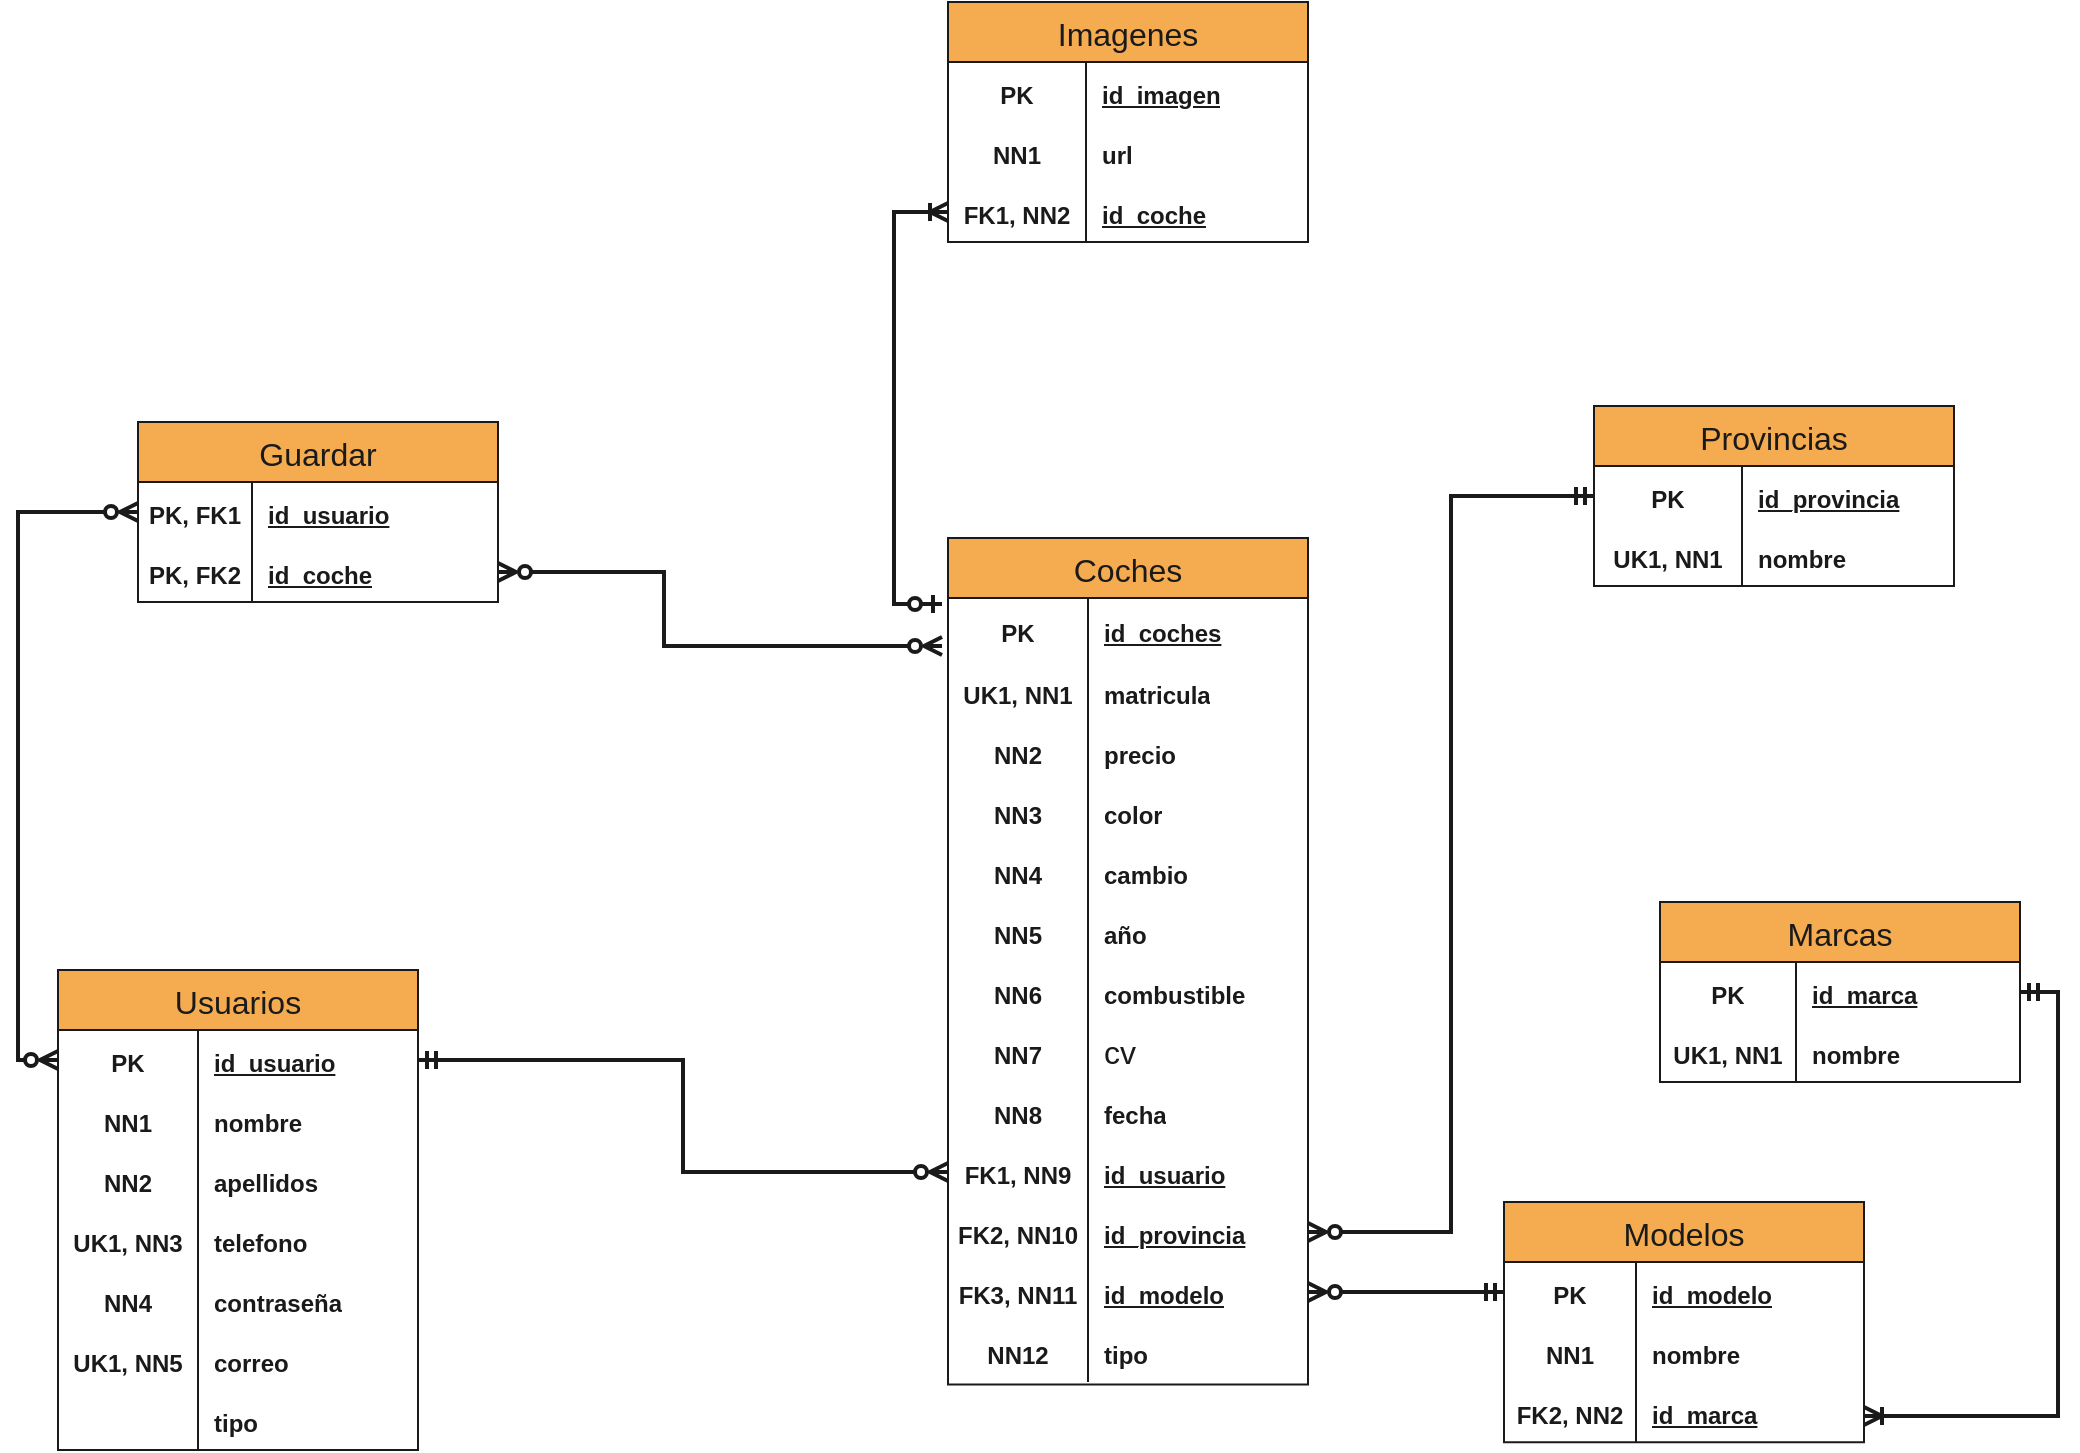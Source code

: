 <mxfile version="26.2.9">
  <diagram id="R2lEEEUBdFMjLlhIrx00" name="Page-1">
    <mxGraphModel dx="890" dy="937" grid="0" gridSize="10" guides="1" tooltips="1" connect="1" arrows="1" fold="1" page="1" pageScale="1" pageWidth="850" pageHeight="1100" background="light-dark(#FFFFFF,#FFFFFF)" math="0" shadow="0" extFonts="Permanent Marker^https://fonts.googleapis.com/css?family=Permanent+Marker">
      <root>
        <mxCell id="0" />
        <mxCell id="1" parent="0" />
        <mxCell id="L7oW-g-crtF9fXexiZpA-243" value="Usuarios" style="shape=table;startSize=30;container=1;collapsible=0;childLayout=tableLayout;fixedRows=1;rowLines=0;fontStyle=0;strokeColor=light-dark(#1A1A1A,#020202);fontSize=16;fontColor=light-dark(#1A1A1A,#020202);fillColor=light-dark(#F5AB50, #ff0000);" parent="1" vertex="1">
          <mxGeometry x="997" y="640" width="180" height="240" as="geometry" />
        </mxCell>
        <mxCell id="L7oW-g-crtF9fXexiZpA-244" value="" style="shape=tableRow;horizontal=0;startSize=0;swimlaneHead=0;swimlaneBody=0;top=0;left=0;bottom=0;right=0;collapsible=0;dropTarget=0;fillColor=none;points=[[0,0.5],[1,0.5]];portConstraint=eastwest;strokeColor=light-dark(#1A1A1A,#020202);fontSize=16;fontColor=light-dark(#1A1A1A,#020202);" parent="L7oW-g-crtF9fXexiZpA-243" vertex="1">
          <mxGeometry y="30" width="180" height="30" as="geometry" />
        </mxCell>
        <mxCell id="L7oW-g-crtF9fXexiZpA-245" value="&lt;span style=&quot;font-size: 12px; font-weight: 700; text-wrap-mode: nowrap;&quot;&gt;PK&lt;/span&gt;" style="shape=partialRectangle;html=1;whiteSpace=wrap;connectable=0;fillColor=none;top=0;left=0;bottom=0;right=0;overflow=hidden;pointerEvents=1;strokeColor=light-dark(#1A1A1A,#020202);fontSize=16;fontColor=light-dark(#1A1A1A,#020202);" parent="L7oW-g-crtF9fXexiZpA-244" vertex="1">
          <mxGeometry width="70" height="30" as="geometry">
            <mxRectangle width="70" height="30" as="alternateBounds" />
          </mxGeometry>
        </mxCell>
        <mxCell id="L7oW-g-crtF9fXexiZpA-246" value="&lt;span style=&quot;font-size: 12px; text-wrap-mode: nowrap; text-decoration-line: underline;&quot;&gt;id_usuario&lt;/span&gt;" style="shape=partialRectangle;html=1;whiteSpace=wrap;connectable=0;fillColor=none;top=0;left=0;bottom=0;right=0;align=left;spacingLeft=6;overflow=hidden;strokeColor=light-dark(#1A1A1A,#020202);fontSize=16;fontColor=light-dark(#1A1A1A,#020202);fontStyle=1" parent="L7oW-g-crtF9fXexiZpA-244" vertex="1">
          <mxGeometry x="70" width="110" height="30" as="geometry">
            <mxRectangle width="110" height="30" as="alternateBounds" />
          </mxGeometry>
        </mxCell>
        <mxCell id="L7oW-g-crtF9fXexiZpA-247" value="" style="shape=tableRow;horizontal=0;startSize=0;swimlaneHead=0;swimlaneBody=0;top=0;left=0;bottom=0;right=0;collapsible=0;dropTarget=0;fillColor=none;points=[[0,0.5],[1,0.5]];portConstraint=eastwest;strokeColor=light-dark(#1A1A1A,#020202);fontSize=16;fontColor=light-dark(#1A1A1A,#020202);" parent="L7oW-g-crtF9fXexiZpA-243" vertex="1">
          <mxGeometry y="60" width="180" height="30" as="geometry" />
        </mxCell>
        <mxCell id="L7oW-g-crtF9fXexiZpA-248" value="&lt;b&gt;&lt;font style=&quot;font-size: 12px;&quot;&gt;NN1&lt;/font&gt;&lt;/b&gt;" style="shape=partialRectangle;html=1;whiteSpace=wrap;connectable=0;fillColor=none;top=0;left=0;bottom=0;right=0;overflow=hidden;strokeColor=light-dark(#1A1A1A,#020202);fontSize=16;fontColor=light-dark(#1A1A1A,#020202);" parent="L7oW-g-crtF9fXexiZpA-247" vertex="1">
          <mxGeometry width="70" height="30" as="geometry">
            <mxRectangle width="70" height="30" as="alternateBounds" />
          </mxGeometry>
        </mxCell>
        <mxCell id="L7oW-g-crtF9fXexiZpA-249" value="&lt;span style=&quot;font-size: 12px; text-wrap-mode: nowrap;&quot;&gt;nombre&lt;/span&gt;" style="shape=partialRectangle;html=1;whiteSpace=wrap;connectable=0;fillColor=none;top=0;left=0;bottom=0;right=0;align=left;spacingLeft=6;overflow=hidden;strokeColor=light-dark(#1A1A1A,#020202);fontSize=16;fontColor=light-dark(#1A1A1A,#020202);fontStyle=1" parent="L7oW-g-crtF9fXexiZpA-247" vertex="1">
          <mxGeometry x="70" width="110" height="30" as="geometry">
            <mxRectangle width="110" height="30" as="alternateBounds" />
          </mxGeometry>
        </mxCell>
        <mxCell id="L7oW-g-crtF9fXexiZpA-250" value="" style="shape=tableRow;horizontal=0;startSize=0;swimlaneHead=0;swimlaneBody=0;top=0;left=0;bottom=0;right=0;collapsible=0;dropTarget=0;fillColor=none;points=[[0,0.5],[1,0.5]];portConstraint=eastwest;strokeColor=light-dark(#1A1A1A,#020202);fontSize=16;fontColor=light-dark(#1A1A1A,#020202);" parent="L7oW-g-crtF9fXexiZpA-243" vertex="1">
          <mxGeometry y="90" width="180" height="30" as="geometry" />
        </mxCell>
        <mxCell id="L7oW-g-crtF9fXexiZpA-251" value="&lt;b&gt;&lt;font style=&quot;font-size: 12px;&quot;&gt;NN2&lt;/font&gt;&lt;/b&gt;" style="shape=partialRectangle;html=1;whiteSpace=wrap;connectable=0;fillColor=none;top=0;left=0;bottom=0;right=0;overflow=hidden;strokeColor=light-dark(#1A1A1A,#020202);fontSize=16;fontColor=light-dark(#1A1A1A,#020202);" parent="L7oW-g-crtF9fXexiZpA-250" vertex="1">
          <mxGeometry width="70" height="30" as="geometry">
            <mxRectangle width="70" height="30" as="alternateBounds" />
          </mxGeometry>
        </mxCell>
        <mxCell id="L7oW-g-crtF9fXexiZpA-252" value="&lt;span style=&quot;font-size: 12px; text-wrap-mode: nowrap;&quot;&gt;apellidos&lt;/span&gt;" style="shape=partialRectangle;html=1;whiteSpace=wrap;connectable=0;fillColor=none;top=0;left=0;bottom=0;right=0;align=left;spacingLeft=6;overflow=hidden;strokeColor=light-dark(#1A1A1A,#020202);fontSize=16;fontColor=light-dark(#1A1A1A,#020202);fontStyle=1" parent="L7oW-g-crtF9fXexiZpA-250" vertex="1">
          <mxGeometry x="70" width="110" height="30" as="geometry">
            <mxRectangle width="110" height="30" as="alternateBounds" />
          </mxGeometry>
        </mxCell>
        <mxCell id="L7oW-g-crtF9fXexiZpA-264" style="shape=tableRow;horizontal=0;startSize=0;swimlaneHead=0;swimlaneBody=0;top=0;left=0;bottom=0;right=0;collapsible=0;dropTarget=0;fillColor=none;points=[[0,0.5],[1,0.5]];portConstraint=eastwest;strokeColor=light-dark(#1A1A1A,#020202);fontSize=16;fontColor=light-dark(#1A1A1A,#020202);" parent="L7oW-g-crtF9fXexiZpA-243" vertex="1">
          <mxGeometry y="120" width="180" height="30" as="geometry" />
        </mxCell>
        <mxCell id="L7oW-g-crtF9fXexiZpA-265" value="&lt;b&gt;&lt;font style=&quot;font-size: 12px;&quot;&gt;UK1, NN3&lt;/font&gt;&lt;/b&gt;" style="shape=partialRectangle;html=1;whiteSpace=wrap;connectable=0;fillColor=none;top=0;left=0;bottom=0;right=0;overflow=hidden;strokeColor=light-dark(#1A1A1A,#020202);fontSize=16;fontColor=light-dark(#1A1A1A,#020202);" parent="L7oW-g-crtF9fXexiZpA-264" vertex="1">
          <mxGeometry width="70" height="30" as="geometry">
            <mxRectangle width="70" height="30" as="alternateBounds" />
          </mxGeometry>
        </mxCell>
        <mxCell id="L7oW-g-crtF9fXexiZpA-266" value="&lt;span style=&quot;font-size: 12px; text-wrap-mode: nowrap;&quot;&gt;telefono&lt;/span&gt;" style="shape=partialRectangle;html=1;whiteSpace=wrap;connectable=0;fillColor=none;top=0;left=0;bottom=0;right=0;align=left;spacingLeft=6;overflow=hidden;strokeColor=light-dark(#1A1A1A,#020202);fontSize=16;fontColor=light-dark(#1A1A1A,#020202);fontStyle=1" parent="L7oW-g-crtF9fXexiZpA-264" vertex="1">
          <mxGeometry x="70" width="110" height="30" as="geometry">
            <mxRectangle width="110" height="30" as="alternateBounds" />
          </mxGeometry>
        </mxCell>
        <mxCell id="L7oW-g-crtF9fXexiZpA-267" style="shape=tableRow;horizontal=0;startSize=0;swimlaneHead=0;swimlaneBody=0;top=0;left=0;bottom=0;right=0;collapsible=0;dropTarget=0;fillColor=none;points=[[0,0.5],[1,0.5]];portConstraint=eastwest;strokeColor=light-dark(#1A1A1A,#020202);fontSize=16;fontColor=light-dark(#1A1A1A,#020202);" parent="L7oW-g-crtF9fXexiZpA-243" vertex="1">
          <mxGeometry y="150" width="180" height="30" as="geometry" />
        </mxCell>
        <mxCell id="L7oW-g-crtF9fXexiZpA-268" value="&lt;b&gt;&lt;font style=&quot;font-size: 12px;&quot;&gt;NN4&lt;/font&gt;&lt;/b&gt;" style="shape=partialRectangle;html=1;whiteSpace=wrap;connectable=0;fillColor=none;top=0;left=0;bottom=0;right=0;overflow=hidden;strokeColor=light-dark(#1A1A1A,#020202);fontSize=16;fontColor=light-dark(#1A1A1A,#020202);" parent="L7oW-g-crtF9fXexiZpA-267" vertex="1">
          <mxGeometry width="70" height="30" as="geometry">
            <mxRectangle width="70" height="30" as="alternateBounds" />
          </mxGeometry>
        </mxCell>
        <mxCell id="L7oW-g-crtF9fXexiZpA-269" value="&lt;span style=&quot;font-size: 12px; text-wrap-mode: nowrap;&quot;&gt;contraseña&lt;/span&gt;" style="shape=partialRectangle;html=1;whiteSpace=wrap;connectable=0;fillColor=none;top=0;left=0;bottom=0;right=0;align=left;spacingLeft=6;overflow=hidden;strokeColor=light-dark(#1A1A1A,#020202);fontSize=16;fontColor=light-dark(#1A1A1A,#020202);fontStyle=1" parent="L7oW-g-crtF9fXexiZpA-267" vertex="1">
          <mxGeometry x="70" width="110" height="30" as="geometry">
            <mxRectangle width="110" height="30" as="alternateBounds" />
          </mxGeometry>
        </mxCell>
        <mxCell id="L7oW-g-crtF9fXexiZpA-270" style="shape=tableRow;horizontal=0;startSize=0;swimlaneHead=0;swimlaneBody=0;top=0;left=0;bottom=0;right=0;collapsible=0;dropTarget=0;fillColor=none;points=[[0,0.5],[1,0.5]];portConstraint=eastwest;strokeColor=light-dark(#1A1A1A,#020202);fontSize=16;fontColor=light-dark(#1A1A1A,#020202);" parent="L7oW-g-crtF9fXexiZpA-243" vertex="1">
          <mxGeometry y="180" width="180" height="30" as="geometry" />
        </mxCell>
        <mxCell id="L7oW-g-crtF9fXexiZpA-271" value="&lt;b&gt;&lt;font style=&quot;font-size: 12px;&quot;&gt;UK1, NN5&lt;/font&gt;&lt;/b&gt;" style="shape=partialRectangle;html=1;whiteSpace=wrap;connectable=0;fillColor=none;top=0;left=0;bottom=0;right=0;overflow=hidden;strokeColor=light-dark(#1A1A1A,#020202);fontSize=16;fontColor=light-dark(#1A1A1A,#020202);" parent="L7oW-g-crtF9fXexiZpA-270" vertex="1">
          <mxGeometry width="70" height="30" as="geometry">
            <mxRectangle width="70" height="30" as="alternateBounds" />
          </mxGeometry>
        </mxCell>
        <mxCell id="L7oW-g-crtF9fXexiZpA-272" value="&lt;span style=&quot;font-size: 12px; text-wrap-mode: nowrap;&quot;&gt;correo&lt;/span&gt;" style="shape=partialRectangle;html=1;whiteSpace=wrap;connectable=0;fillColor=none;top=0;left=0;bottom=0;right=0;align=left;spacingLeft=6;overflow=hidden;strokeColor=light-dark(#1A1A1A,#020202);fontSize=16;fontColor=light-dark(#1A1A1A,#020202);fontStyle=1" parent="L7oW-g-crtF9fXexiZpA-270" vertex="1">
          <mxGeometry x="70" width="110" height="30" as="geometry">
            <mxRectangle width="110" height="30" as="alternateBounds" />
          </mxGeometry>
        </mxCell>
        <mxCell id="L7oW-g-crtF9fXexiZpA-276" style="shape=tableRow;horizontal=0;startSize=0;swimlaneHead=0;swimlaneBody=0;top=0;left=0;bottom=0;right=0;collapsible=0;dropTarget=0;fillColor=none;points=[[0,0.5],[1,0.5]];portConstraint=eastwest;strokeColor=light-dark(#1A1A1A,#020202);fontSize=16;fontColor=light-dark(#1A1A1A,#020202);" parent="L7oW-g-crtF9fXexiZpA-243" vertex="1">
          <mxGeometry y="210" width="180" height="30" as="geometry" />
        </mxCell>
        <mxCell id="L7oW-g-crtF9fXexiZpA-277" style="shape=partialRectangle;html=1;whiteSpace=wrap;connectable=0;fillColor=none;top=0;left=0;bottom=0;right=0;overflow=hidden;strokeColor=light-dark(#1A1A1A,#020202);fontSize=16;fontColor=light-dark(#1A1A1A,#020202);" parent="L7oW-g-crtF9fXexiZpA-276" vertex="1">
          <mxGeometry width="70" height="30" as="geometry">
            <mxRectangle width="70" height="30" as="alternateBounds" />
          </mxGeometry>
        </mxCell>
        <mxCell id="L7oW-g-crtF9fXexiZpA-278" value="&lt;span style=&quot;font-size: 12px; text-wrap-mode: nowrap;&quot;&gt;tipo&lt;/span&gt;" style="shape=partialRectangle;html=1;whiteSpace=wrap;connectable=0;fillColor=none;top=0;left=0;bottom=0;right=0;align=left;spacingLeft=6;overflow=hidden;strokeColor=light-dark(#1A1A1A,#020202);fontSize=16;fontColor=light-dark(#1A1A1A,#020202);fontStyle=1" parent="L7oW-g-crtF9fXexiZpA-276" vertex="1">
          <mxGeometry x="70" width="110" height="30" as="geometry">
            <mxRectangle width="110" height="30" as="alternateBounds" />
          </mxGeometry>
        </mxCell>
        <mxCell id="L7oW-g-crtF9fXexiZpA-295" value="Coches" style="shape=table;startSize=30;container=1;collapsible=0;childLayout=tableLayout;fixedRows=1;rowLines=0;fontStyle=0;strokeColor=light-dark(#1A1A1A,#020202);fontSize=16;fontColor=light-dark(#1A1A1A,#020202);fillColor=light-dark(#F5AB50, #ff0000);" parent="1" vertex="1">
          <mxGeometry x="1442" y="424" width="180" height="423.25" as="geometry" />
        </mxCell>
        <mxCell id="L7oW-g-crtF9fXexiZpA-296" value="" style="shape=tableRow;horizontal=0;startSize=0;swimlaneHead=0;swimlaneBody=0;top=0;left=0;bottom=0;right=0;collapsible=0;dropTarget=0;fillColor=none;points=[[0,0.5],[1,0.5]];portConstraint=eastwest;strokeColor=light-dark(#1A1A1A,#020202);fontSize=16;fontColor=light-dark(#1A1A1A,#020202);" parent="L7oW-g-crtF9fXexiZpA-295" vertex="1">
          <mxGeometry y="30" width="180" height="32" as="geometry" />
        </mxCell>
        <mxCell id="L7oW-g-crtF9fXexiZpA-297" value="&lt;span style=&quot;font-size: 12px; font-weight: 700; text-wrap-mode: nowrap;&quot;&gt;PK&lt;/span&gt;" style="shape=partialRectangle;html=1;whiteSpace=wrap;connectable=0;fillColor=none;top=0;left=0;bottom=0;right=0;overflow=hidden;pointerEvents=1;strokeColor=light-dark(#1A1A1A,#020202);fontSize=16;fontColor=light-dark(#1A1A1A,#020202);" parent="L7oW-g-crtF9fXexiZpA-296" vertex="1">
          <mxGeometry width="70" height="32" as="geometry">
            <mxRectangle width="70" height="32" as="alternateBounds" />
          </mxGeometry>
        </mxCell>
        <mxCell id="L7oW-g-crtF9fXexiZpA-298" value="&lt;span style=&quot;font-size: 12px; font-weight: 700; text-wrap-mode: nowrap;&quot;&gt;&lt;u&gt;id_coches&lt;/u&gt;&lt;/span&gt;" style="shape=partialRectangle;html=1;whiteSpace=wrap;connectable=0;fillColor=none;top=0;left=0;bottom=0;right=0;align=left;spacingLeft=6;overflow=hidden;strokeColor=light-dark(#1A1A1A,#020202);fontSize=16;fontColor=light-dark(#1A1A1A,#020202);" parent="L7oW-g-crtF9fXexiZpA-296" vertex="1">
          <mxGeometry x="70" width="110" height="32" as="geometry">
            <mxRectangle width="110" height="32" as="alternateBounds" />
          </mxGeometry>
        </mxCell>
        <mxCell id="L7oW-g-crtF9fXexiZpA-299" value="" style="shape=tableRow;horizontal=0;startSize=0;swimlaneHead=0;swimlaneBody=0;top=0;left=0;bottom=0;right=0;collapsible=0;dropTarget=0;fillColor=none;points=[[0,0.5],[1,0.5]];portConstraint=eastwest;strokeColor=light-dark(#1A1A1A,#020202);fontSize=16;fontColor=light-dark(#1A1A1A,#020202);" parent="L7oW-g-crtF9fXexiZpA-295" vertex="1">
          <mxGeometry y="62" width="180" height="30" as="geometry" />
        </mxCell>
        <mxCell id="L7oW-g-crtF9fXexiZpA-300" value="&lt;b&gt;&lt;font style=&quot;font-size: 12px;&quot;&gt;UK1, NN1&lt;/font&gt;&lt;/b&gt;" style="shape=partialRectangle;html=1;whiteSpace=wrap;connectable=0;fillColor=none;top=0;left=0;bottom=0;right=0;overflow=hidden;strokeColor=light-dark(#1A1A1A,#020202);fontSize=16;fontColor=light-dark(#1A1A1A,#020202);" parent="L7oW-g-crtF9fXexiZpA-299" vertex="1">
          <mxGeometry width="70" height="30" as="geometry">
            <mxRectangle width="70" height="30" as="alternateBounds" />
          </mxGeometry>
        </mxCell>
        <mxCell id="L7oW-g-crtF9fXexiZpA-301" value="&lt;span style=&quot;font-size: 12px; font-weight: 700; text-wrap-mode: nowrap;&quot;&gt;matricula&lt;/span&gt;" style="shape=partialRectangle;html=1;whiteSpace=wrap;connectable=0;fillColor=none;top=0;left=0;bottom=0;right=0;align=left;spacingLeft=6;overflow=hidden;strokeColor=light-dark(#1A1A1A,#020202);fontSize=16;fontColor=light-dark(#1A1A1A,#020202);" parent="L7oW-g-crtF9fXexiZpA-299" vertex="1">
          <mxGeometry x="70" width="110" height="30" as="geometry">
            <mxRectangle width="110" height="30" as="alternateBounds" />
          </mxGeometry>
        </mxCell>
        <mxCell id="L7oW-g-crtF9fXexiZpA-302" value="" style="shape=tableRow;horizontal=0;startSize=0;swimlaneHead=0;swimlaneBody=0;top=0;left=0;bottom=0;right=0;collapsible=0;dropTarget=0;fillColor=none;points=[[0,0.5],[1,0.5]];portConstraint=eastwest;strokeColor=light-dark(#1A1A1A,#020202);fontSize=16;fontColor=light-dark(#1A1A1A,#020202);" parent="L7oW-g-crtF9fXexiZpA-295" vertex="1">
          <mxGeometry y="92" width="180" height="30" as="geometry" />
        </mxCell>
        <mxCell id="L7oW-g-crtF9fXexiZpA-303" value="&lt;b style=&quot;font-size: 12px;&quot;&gt;NN2&lt;/b&gt;" style="shape=partialRectangle;html=1;whiteSpace=wrap;connectable=0;fillColor=none;top=0;left=0;bottom=0;right=0;overflow=hidden;strokeColor=light-dark(#1A1A1A,#020202);fontSize=16;fontColor=light-dark(#1A1A1A,#020202);" parent="L7oW-g-crtF9fXexiZpA-302" vertex="1">
          <mxGeometry width="70" height="30" as="geometry">
            <mxRectangle width="70" height="30" as="alternateBounds" />
          </mxGeometry>
        </mxCell>
        <mxCell id="L7oW-g-crtF9fXexiZpA-304" value="&lt;span style=&quot;font-size: 12px; font-weight: 700; text-wrap-mode: nowrap;&quot;&gt;precio&lt;/span&gt;" style="shape=partialRectangle;html=1;whiteSpace=wrap;connectable=0;fillColor=none;top=0;left=0;bottom=0;right=0;align=left;spacingLeft=6;overflow=hidden;strokeColor=light-dark(#1A1A1A,#020202);fontSize=16;fontColor=light-dark(#1A1A1A,#020202);" parent="L7oW-g-crtF9fXexiZpA-302" vertex="1">
          <mxGeometry x="70" width="110" height="30" as="geometry">
            <mxRectangle width="110" height="30" as="alternateBounds" />
          </mxGeometry>
        </mxCell>
        <mxCell id="L7oW-g-crtF9fXexiZpA-305" style="shape=tableRow;horizontal=0;startSize=0;swimlaneHead=0;swimlaneBody=0;top=0;left=0;bottom=0;right=0;collapsible=0;dropTarget=0;fillColor=none;points=[[0,0.5],[1,0.5]];portConstraint=eastwest;strokeColor=light-dark(#1A1A1A,#020202);fontSize=16;fontColor=light-dark(#1A1A1A,#020202);" parent="L7oW-g-crtF9fXexiZpA-295" vertex="1">
          <mxGeometry y="122" width="180" height="30" as="geometry" />
        </mxCell>
        <mxCell id="L7oW-g-crtF9fXexiZpA-306" value="&lt;b style=&quot;font-size: 12px;&quot;&gt;NN3&lt;/b&gt;" style="shape=partialRectangle;html=1;whiteSpace=wrap;connectable=0;fillColor=none;top=0;left=0;bottom=0;right=0;overflow=hidden;strokeColor=light-dark(#1A1A1A,#020202);fontSize=16;fontColor=light-dark(#1A1A1A,#020202);" parent="L7oW-g-crtF9fXexiZpA-305" vertex="1">
          <mxGeometry width="70" height="30" as="geometry">
            <mxRectangle width="70" height="30" as="alternateBounds" />
          </mxGeometry>
        </mxCell>
        <mxCell id="L7oW-g-crtF9fXexiZpA-307" value="&lt;span style=&quot;font-size: 12px; font-weight: 700; text-wrap-mode: nowrap;&quot;&gt;color&lt;/span&gt;" style="shape=partialRectangle;html=1;whiteSpace=wrap;connectable=0;fillColor=none;top=0;left=0;bottom=0;right=0;align=left;spacingLeft=6;overflow=hidden;strokeColor=light-dark(#1A1A1A,#020202);fontSize=16;fontColor=light-dark(#1A1A1A,#020202);" parent="L7oW-g-crtF9fXexiZpA-305" vertex="1">
          <mxGeometry x="70" width="110" height="30" as="geometry">
            <mxRectangle width="110" height="30" as="alternateBounds" />
          </mxGeometry>
        </mxCell>
        <mxCell id="L7oW-g-crtF9fXexiZpA-308" style="shape=tableRow;horizontal=0;startSize=0;swimlaneHead=0;swimlaneBody=0;top=0;left=0;bottom=0;right=0;collapsible=0;dropTarget=0;fillColor=none;points=[[0,0.5],[1,0.5]];portConstraint=eastwest;strokeColor=light-dark(#1A1A1A,#020202);fontSize=16;fontColor=light-dark(#1A1A1A,#020202);" parent="L7oW-g-crtF9fXexiZpA-295" vertex="1">
          <mxGeometry y="152" width="180" height="30" as="geometry" />
        </mxCell>
        <mxCell id="L7oW-g-crtF9fXexiZpA-309" value="&lt;b style=&quot;font-size: 12px;&quot;&gt;NN4&lt;/b&gt;" style="shape=partialRectangle;html=1;whiteSpace=wrap;connectable=0;fillColor=none;top=0;left=0;bottom=0;right=0;overflow=hidden;strokeColor=light-dark(#1A1A1A,#020202);fontSize=16;fontColor=light-dark(#1A1A1A,#020202);" parent="L7oW-g-crtF9fXexiZpA-308" vertex="1">
          <mxGeometry width="70" height="30" as="geometry">
            <mxRectangle width="70" height="30" as="alternateBounds" />
          </mxGeometry>
        </mxCell>
        <mxCell id="L7oW-g-crtF9fXexiZpA-310" value="&lt;span style=&quot;font-size: 12px; font-weight: 700; text-wrap-mode: nowrap;&quot;&gt;cambio&lt;/span&gt;" style="shape=partialRectangle;html=1;whiteSpace=wrap;connectable=0;fillColor=none;top=0;left=0;bottom=0;right=0;align=left;spacingLeft=6;overflow=hidden;strokeColor=light-dark(#1A1A1A,#020202);fontSize=16;fontColor=light-dark(#1A1A1A,#020202);" parent="L7oW-g-crtF9fXexiZpA-308" vertex="1">
          <mxGeometry x="70" width="110" height="30" as="geometry">
            <mxRectangle width="110" height="30" as="alternateBounds" />
          </mxGeometry>
        </mxCell>
        <mxCell id="L7oW-g-crtF9fXexiZpA-311" style="shape=tableRow;horizontal=0;startSize=0;swimlaneHead=0;swimlaneBody=0;top=0;left=0;bottom=0;right=0;collapsible=0;dropTarget=0;fillColor=none;points=[[0,0.5],[1,0.5]];portConstraint=eastwest;strokeColor=light-dark(#1A1A1A,#020202);fontSize=16;fontColor=light-dark(#1A1A1A,#020202);" parent="L7oW-g-crtF9fXexiZpA-295" vertex="1">
          <mxGeometry y="182" width="180" height="30" as="geometry" />
        </mxCell>
        <mxCell id="L7oW-g-crtF9fXexiZpA-312" value="&lt;b style=&quot;font-size: 12px;&quot;&gt;NN5&lt;/b&gt;" style="shape=partialRectangle;html=1;whiteSpace=wrap;connectable=0;fillColor=none;top=0;left=0;bottom=0;right=0;overflow=hidden;strokeColor=light-dark(#1A1A1A,#020202);fontSize=16;fontColor=light-dark(#1A1A1A,#020202);" parent="L7oW-g-crtF9fXexiZpA-311" vertex="1">
          <mxGeometry width="70" height="30" as="geometry">
            <mxRectangle width="70" height="30" as="alternateBounds" />
          </mxGeometry>
        </mxCell>
        <mxCell id="L7oW-g-crtF9fXexiZpA-313" value="&lt;span style=&quot;font-size: 12px; font-weight: 700; text-wrap-mode: nowrap;&quot;&gt;año&lt;/span&gt;" style="shape=partialRectangle;html=1;whiteSpace=wrap;connectable=0;fillColor=none;top=0;left=0;bottom=0;right=0;align=left;spacingLeft=6;overflow=hidden;strokeColor=light-dark(#1A1A1A,#020202);fontSize=16;fontColor=light-dark(#1A1A1A,#020202);" parent="L7oW-g-crtF9fXexiZpA-311" vertex="1">
          <mxGeometry x="70" width="110" height="30" as="geometry">
            <mxRectangle width="110" height="30" as="alternateBounds" />
          </mxGeometry>
        </mxCell>
        <mxCell id="L7oW-g-crtF9fXexiZpA-314" style="shape=tableRow;horizontal=0;startSize=0;swimlaneHead=0;swimlaneBody=0;top=0;left=0;bottom=0;right=0;collapsible=0;dropTarget=0;fillColor=none;points=[[0,0.5],[1,0.5]];portConstraint=eastwest;strokeColor=light-dark(#1A1A1A,#020202);fontSize=16;fontColor=light-dark(#1A1A1A,#020202);" parent="L7oW-g-crtF9fXexiZpA-295" vertex="1">
          <mxGeometry y="212" width="180" height="30" as="geometry" />
        </mxCell>
        <mxCell id="L7oW-g-crtF9fXexiZpA-315" value="&lt;b style=&quot;font-size: 12px;&quot;&gt;NN6&lt;/b&gt;" style="shape=partialRectangle;html=1;whiteSpace=wrap;connectable=0;fillColor=none;top=0;left=0;bottom=0;right=0;overflow=hidden;strokeColor=light-dark(#1A1A1A,#020202);fontSize=16;fontColor=light-dark(#1A1A1A,#020202);" parent="L7oW-g-crtF9fXexiZpA-314" vertex="1">
          <mxGeometry width="70" height="30" as="geometry">
            <mxRectangle width="70" height="30" as="alternateBounds" />
          </mxGeometry>
        </mxCell>
        <mxCell id="L7oW-g-crtF9fXexiZpA-316" value="&lt;span style=&quot;font-size: 12px; font-weight: 700; text-wrap-mode: nowrap;&quot;&gt;combustible&lt;/span&gt;" style="shape=partialRectangle;html=1;whiteSpace=wrap;connectable=0;fillColor=none;top=0;left=0;bottom=0;right=0;align=left;spacingLeft=6;overflow=hidden;strokeColor=light-dark(#1A1A1A,#020202);fontSize=16;fontColor=light-dark(#1A1A1A,#020202);" parent="L7oW-g-crtF9fXexiZpA-314" vertex="1">
          <mxGeometry x="70" width="110" height="30" as="geometry">
            <mxRectangle width="110" height="30" as="alternateBounds" />
          </mxGeometry>
        </mxCell>
        <mxCell id="L7oW-g-crtF9fXexiZpA-317" style="shape=tableRow;horizontal=0;startSize=0;swimlaneHead=0;swimlaneBody=0;top=0;left=0;bottom=0;right=0;collapsible=0;dropTarget=0;fillColor=none;points=[[0,0.5],[1,0.5]];portConstraint=eastwest;strokeColor=light-dark(#1A1A1A,#020202);fontSize=16;fontColor=light-dark(#1A1A1A,#020202);" parent="L7oW-g-crtF9fXexiZpA-295" vertex="1">
          <mxGeometry y="242" width="180" height="30" as="geometry" />
        </mxCell>
        <mxCell id="L7oW-g-crtF9fXexiZpA-318" value="&lt;b style=&quot;font-size: 12px;&quot;&gt;NN7&lt;/b&gt;" style="shape=partialRectangle;html=1;whiteSpace=wrap;connectable=0;fillColor=none;top=0;left=0;bottom=0;right=0;overflow=hidden;strokeColor=light-dark(#1A1A1A,#020202);fontSize=16;fontColor=light-dark(#1A1A1A,#020202);" parent="L7oW-g-crtF9fXexiZpA-317" vertex="1">
          <mxGeometry width="70" height="30" as="geometry">
            <mxRectangle width="70" height="30" as="alternateBounds" />
          </mxGeometry>
        </mxCell>
        <mxCell id="L7oW-g-crtF9fXexiZpA-319" value="cv" style="shape=partialRectangle;html=1;whiteSpace=wrap;connectable=0;fillColor=none;top=0;left=0;bottom=0;right=0;align=left;spacingLeft=6;overflow=hidden;strokeColor=light-dark(#1A1A1A,#020202);fontSize=16;fontColor=light-dark(#1A1A1A,#020202);" parent="L7oW-g-crtF9fXexiZpA-317" vertex="1">
          <mxGeometry x="70" width="110" height="30" as="geometry">
            <mxRectangle width="110" height="30" as="alternateBounds" />
          </mxGeometry>
        </mxCell>
        <mxCell id="L7oW-g-crtF9fXexiZpA-392" style="shape=tableRow;horizontal=0;startSize=0;swimlaneHead=0;swimlaneBody=0;top=0;left=0;bottom=0;right=0;collapsible=0;dropTarget=0;fillColor=none;points=[[0,0.5],[1,0.5]];portConstraint=eastwest;strokeColor=light-dark(#1A1A1A,#020202);fontSize=16;fontColor=light-dark(#1A1A1A,#020202);" parent="L7oW-g-crtF9fXexiZpA-295" vertex="1">
          <mxGeometry y="272" width="180" height="30" as="geometry" />
        </mxCell>
        <mxCell id="L7oW-g-crtF9fXexiZpA-393" value="&lt;b style=&quot;font-size: 12px;&quot;&gt;NN8&lt;/b&gt;" style="shape=partialRectangle;html=1;whiteSpace=wrap;connectable=0;fillColor=none;top=0;left=0;bottom=0;right=0;overflow=hidden;strokeColor=light-dark(#1A1A1A,#020202);fontSize=16;fontColor=light-dark(#1A1A1A,#020202);" parent="L7oW-g-crtF9fXexiZpA-392" vertex="1">
          <mxGeometry width="70" height="30" as="geometry">
            <mxRectangle width="70" height="30" as="alternateBounds" />
          </mxGeometry>
        </mxCell>
        <mxCell id="L7oW-g-crtF9fXexiZpA-394" value="&lt;span style=&quot;font-size: 12px; font-weight: 700; text-wrap-mode: nowrap;&quot;&gt;fecha&lt;/span&gt;" style="shape=partialRectangle;html=1;whiteSpace=wrap;connectable=0;fillColor=none;top=0;left=0;bottom=0;right=0;align=left;spacingLeft=6;overflow=hidden;strokeColor=light-dark(#1A1A1A,#020202);fontSize=16;fontColor=light-dark(#1A1A1A,#020202);" parent="L7oW-g-crtF9fXexiZpA-392" vertex="1">
          <mxGeometry x="70" width="110" height="30" as="geometry">
            <mxRectangle width="110" height="30" as="alternateBounds" />
          </mxGeometry>
        </mxCell>
        <mxCell id="L7oW-g-crtF9fXexiZpA-395" style="shape=tableRow;horizontal=0;startSize=0;swimlaneHead=0;swimlaneBody=0;top=0;left=0;bottom=0;right=0;collapsible=0;dropTarget=0;fillColor=none;points=[[0,0.5],[1,0.5]];portConstraint=eastwest;strokeColor=light-dark(#1A1A1A,#020202);fontSize=16;fontColor=light-dark(#1A1A1A,#020202);" parent="L7oW-g-crtF9fXexiZpA-295" vertex="1">
          <mxGeometry y="302" width="180" height="30" as="geometry" />
        </mxCell>
        <mxCell id="L7oW-g-crtF9fXexiZpA-396" value="&lt;font style=&quot;font-size: 12px;&quot;&gt;&lt;b&gt;FK1, NN9&lt;/b&gt;&lt;/font&gt;" style="shape=partialRectangle;html=1;whiteSpace=wrap;connectable=0;fillColor=none;top=0;left=0;bottom=0;right=0;overflow=hidden;strokeColor=light-dark(#1A1A1A,#020202);fontSize=16;fontColor=light-dark(#1A1A1A,#020202);" parent="L7oW-g-crtF9fXexiZpA-395" vertex="1">
          <mxGeometry width="70" height="30" as="geometry">
            <mxRectangle width="70" height="30" as="alternateBounds" />
          </mxGeometry>
        </mxCell>
        <mxCell id="L7oW-g-crtF9fXexiZpA-397" value="&lt;span style=&quot;font-size: 12px; text-wrap-mode: nowrap;&quot;&gt;&lt;b&gt;&lt;u&gt;id_usuario&lt;/u&gt;&lt;/b&gt;&lt;/span&gt;" style="shape=partialRectangle;html=1;whiteSpace=wrap;connectable=0;fillColor=none;top=0;left=0;bottom=0;right=0;align=left;spacingLeft=6;overflow=hidden;strokeColor=light-dark(#1A1A1A,#020202);fontSize=16;fontColor=light-dark(#1A1A1A,#020202);" parent="L7oW-g-crtF9fXexiZpA-395" vertex="1">
          <mxGeometry x="70" width="110" height="30" as="geometry">
            <mxRectangle width="110" height="30" as="alternateBounds" />
          </mxGeometry>
        </mxCell>
        <mxCell id="L7oW-g-crtF9fXexiZpA-398" style="shape=tableRow;horizontal=0;startSize=0;swimlaneHead=0;swimlaneBody=0;top=0;left=0;bottom=0;right=0;collapsible=0;dropTarget=0;fillColor=none;points=[[0,0.5],[1,0.5]];portConstraint=eastwest;strokeColor=light-dark(#1A1A1A,#020202);fontSize=16;fontColor=light-dark(#1A1A1A,#020202);" parent="L7oW-g-crtF9fXexiZpA-295" vertex="1">
          <mxGeometry y="332" width="180" height="30" as="geometry" />
        </mxCell>
        <mxCell id="L7oW-g-crtF9fXexiZpA-399" value="&lt;b&gt;&lt;font style=&quot;font-size: 12px;&quot;&gt;FK2, NN10&lt;/font&gt;&lt;/b&gt;" style="shape=partialRectangle;html=1;whiteSpace=wrap;connectable=0;fillColor=none;top=0;left=0;bottom=0;right=0;overflow=hidden;strokeColor=light-dark(#1A1A1A,#020202);fontSize=16;fontColor=light-dark(#1A1A1A,#020202);" parent="L7oW-g-crtF9fXexiZpA-398" vertex="1">
          <mxGeometry width="70" height="30" as="geometry">
            <mxRectangle width="70" height="30" as="alternateBounds" />
          </mxGeometry>
        </mxCell>
        <mxCell id="L7oW-g-crtF9fXexiZpA-400" value="&lt;span style=&quot;font-size: 12px; font-weight: 700; text-wrap-mode: nowrap;&quot;&gt;&lt;u&gt;id_provincia&lt;/u&gt;&lt;/span&gt;" style="shape=partialRectangle;html=1;whiteSpace=wrap;connectable=0;fillColor=none;top=0;left=0;bottom=0;right=0;align=left;spacingLeft=6;overflow=hidden;strokeColor=light-dark(#1A1A1A,#020202);fontSize=16;fontColor=light-dark(#1A1A1A,#020202);" parent="L7oW-g-crtF9fXexiZpA-398" vertex="1">
          <mxGeometry x="70" width="110" height="30" as="geometry">
            <mxRectangle width="110" height="30" as="alternateBounds" />
          </mxGeometry>
        </mxCell>
        <mxCell id="UOn5GdN47xmUU_bmj5wx-1" style="shape=tableRow;horizontal=0;startSize=0;swimlaneHead=0;swimlaneBody=0;top=0;left=0;bottom=0;right=0;collapsible=0;dropTarget=0;fillColor=none;points=[[0,0.5],[1,0.5]];portConstraint=eastwest;strokeColor=light-dark(#1A1A1A,#020202);fontSize=16;fontColor=light-dark(#1A1A1A,#020202);" parent="L7oW-g-crtF9fXexiZpA-295" vertex="1">
          <mxGeometry y="362" width="180" height="30" as="geometry" />
        </mxCell>
        <mxCell id="UOn5GdN47xmUU_bmj5wx-2" value="&lt;b&gt;&lt;font style=&quot;font-size: 12px;&quot;&gt;FK3, NN11&lt;/font&gt;&lt;/b&gt;" style="shape=partialRectangle;html=1;whiteSpace=wrap;connectable=0;fillColor=none;top=0;left=0;bottom=0;right=0;overflow=hidden;strokeColor=light-dark(#1A1A1A,#020202);fontSize=16;fontColor=light-dark(#1A1A1A,#020202);" parent="UOn5GdN47xmUU_bmj5wx-1" vertex="1">
          <mxGeometry width="70" height="30" as="geometry">
            <mxRectangle width="70" height="30" as="alternateBounds" />
          </mxGeometry>
        </mxCell>
        <mxCell id="UOn5GdN47xmUU_bmj5wx-3" value="&lt;span style=&quot;font-size: 12px; font-weight: 700; text-wrap-mode: nowrap; text-decoration-line: underline;&quot;&gt;id_modelo&lt;/span&gt;" style="shape=partialRectangle;html=1;whiteSpace=wrap;connectable=0;fillColor=none;top=0;left=0;bottom=0;right=0;align=left;spacingLeft=6;overflow=hidden;strokeColor=light-dark(#1A1A1A,#020202);fontSize=16;fontColor=light-dark(#1A1A1A,#020202);" parent="UOn5GdN47xmUU_bmj5wx-1" vertex="1">
          <mxGeometry x="70" width="110" height="30" as="geometry">
            <mxRectangle width="110" height="30" as="alternateBounds" />
          </mxGeometry>
        </mxCell>
        <mxCell id="1faPBSQ-A00R26jrtZkD-1" style="shape=tableRow;horizontal=0;startSize=0;swimlaneHead=0;swimlaneBody=0;top=0;left=0;bottom=0;right=0;collapsible=0;dropTarget=0;fillColor=none;points=[[0,0.5],[1,0.5]];portConstraint=eastwest;strokeColor=light-dark(#1A1A1A,#020202);fontSize=16;fontColor=light-dark(#1A1A1A,#020202);" parent="L7oW-g-crtF9fXexiZpA-295" vertex="1">
          <mxGeometry y="392" width="180" height="30" as="geometry" />
        </mxCell>
        <mxCell id="1faPBSQ-A00R26jrtZkD-2" value="&lt;font style=&quot;font-size: 12px;&quot;&gt;&lt;b&gt;NN12&lt;/b&gt;&lt;/font&gt;" style="shape=partialRectangle;html=1;whiteSpace=wrap;connectable=0;fillColor=none;top=0;left=0;bottom=0;right=0;overflow=hidden;strokeColor=light-dark(#1A1A1A,#020202);fontSize=16;fontColor=light-dark(#1A1A1A,#020202);" parent="1faPBSQ-A00R26jrtZkD-1" vertex="1">
          <mxGeometry width="70" height="30" as="geometry">
            <mxRectangle width="70" height="30" as="alternateBounds" />
          </mxGeometry>
        </mxCell>
        <mxCell id="1faPBSQ-A00R26jrtZkD-3" value="&lt;font style=&quot;font-size: 12px;&quot;&gt;&lt;b&gt;tipo&lt;/b&gt;&lt;/font&gt;" style="shape=partialRectangle;html=1;whiteSpace=wrap;connectable=0;fillColor=none;top=0;left=0;bottom=0;right=0;align=left;spacingLeft=6;overflow=hidden;strokeColor=light-dark(#1A1A1A,#020202);fontSize=16;fontColor=light-dark(#1A1A1A,#020202);" parent="1faPBSQ-A00R26jrtZkD-1" vertex="1">
          <mxGeometry x="70" width="110" height="30" as="geometry">
            <mxRectangle width="110" height="30" as="alternateBounds" />
          </mxGeometry>
        </mxCell>
        <mxCell id="L7oW-g-crtF9fXexiZpA-320" value="Guardar" style="shape=table;startSize=30;container=1;collapsible=0;childLayout=tableLayout;fixedRows=1;rowLines=0;fontStyle=0;strokeColor=light-dark(#1A1A1A,#020202);fontSize=16;fontColor=light-dark(#1A1A1A,#020202);fillColor=light-dark(#F5AB50, #ff0000);" parent="1" vertex="1">
          <mxGeometry x="1037" y="366" width="180" height="90" as="geometry" />
        </mxCell>
        <mxCell id="L7oW-g-crtF9fXexiZpA-324" value="" style="shape=tableRow;horizontal=0;startSize=0;swimlaneHead=0;swimlaneBody=0;top=0;left=0;bottom=0;right=0;collapsible=0;dropTarget=0;fillColor=none;points=[[0,0.5],[1,0.5]];portConstraint=eastwest;strokeColor=light-dark(#1A1A1A,#020202);fontSize=16;fontColor=light-dark(#1A1A1A,#020202);" parent="L7oW-g-crtF9fXexiZpA-320" vertex="1">
          <mxGeometry y="30" width="180" height="30" as="geometry" />
        </mxCell>
        <mxCell id="L7oW-g-crtF9fXexiZpA-325" value="&lt;span style=&quot;font-size: 12px; font-weight: 700; text-wrap-mode: nowrap;&quot;&gt;PK, FK1&lt;/span&gt;" style="shape=partialRectangle;html=1;whiteSpace=wrap;connectable=0;fillColor=none;top=0;left=0;bottom=0;right=0;overflow=hidden;strokeColor=light-dark(#1A1A1A,#020202);fontSize=16;fontColor=light-dark(#1A1A1A,#020202);" parent="L7oW-g-crtF9fXexiZpA-324" vertex="1">
          <mxGeometry width="57" height="30" as="geometry">
            <mxRectangle width="57" height="30" as="alternateBounds" />
          </mxGeometry>
        </mxCell>
        <mxCell id="L7oW-g-crtF9fXexiZpA-326" value="&lt;span style=&quot;font-size: 12px; font-weight: 700; text-wrap-mode: nowrap; text-decoration-line: underline;&quot;&gt;id_usuario&lt;/span&gt;" style="shape=partialRectangle;html=1;whiteSpace=wrap;connectable=0;fillColor=none;top=0;left=0;bottom=0;right=0;align=left;spacingLeft=6;overflow=hidden;strokeColor=light-dark(#1A1A1A,#020202);fontSize=16;fontColor=light-dark(#1A1A1A,#020202);" parent="L7oW-g-crtF9fXexiZpA-324" vertex="1">
          <mxGeometry x="57" width="123" height="30" as="geometry">
            <mxRectangle width="123" height="30" as="alternateBounds" />
          </mxGeometry>
        </mxCell>
        <mxCell id="L7oW-g-crtF9fXexiZpA-327" value="" style="shape=tableRow;horizontal=0;startSize=0;swimlaneHead=0;swimlaneBody=0;top=0;left=0;bottom=0;right=0;collapsible=0;dropTarget=0;fillColor=none;points=[[0,0.5],[1,0.5]];portConstraint=eastwest;strokeColor=light-dark(#1A1A1A,#020202);fontSize=16;fontColor=light-dark(#1A1A1A,#020202);" parent="L7oW-g-crtF9fXexiZpA-320" vertex="1">
          <mxGeometry y="60" width="180" height="30" as="geometry" />
        </mxCell>
        <mxCell id="L7oW-g-crtF9fXexiZpA-328" value="&lt;span style=&quot;font-size: 12px; font-weight: 700; text-wrap-mode: nowrap;&quot;&gt;PK, FK2&lt;/span&gt;" style="shape=partialRectangle;html=1;whiteSpace=wrap;connectable=0;fillColor=none;top=0;left=0;bottom=0;right=0;overflow=hidden;strokeColor=light-dark(#1A1A1A,#020202);fontSize=16;fontColor=light-dark(#1A1A1A,#020202);" parent="L7oW-g-crtF9fXexiZpA-327" vertex="1">
          <mxGeometry width="57" height="30" as="geometry">
            <mxRectangle width="57" height="30" as="alternateBounds" />
          </mxGeometry>
        </mxCell>
        <mxCell id="L7oW-g-crtF9fXexiZpA-329" value="&lt;span style=&quot;font-size: 12px; font-weight: 700; text-wrap-mode: nowrap; text-decoration-line: underline;&quot;&gt;id_coche&lt;/span&gt;" style="shape=partialRectangle;html=1;whiteSpace=wrap;connectable=0;fillColor=none;top=0;left=0;bottom=0;right=0;align=left;spacingLeft=6;overflow=hidden;strokeColor=light-dark(#1A1A1A,#020202);fontSize=16;fontColor=light-dark(#1A1A1A,#020202);" parent="L7oW-g-crtF9fXexiZpA-327" vertex="1">
          <mxGeometry x="57" width="123" height="30" as="geometry">
            <mxRectangle width="123" height="30" as="alternateBounds" />
          </mxGeometry>
        </mxCell>
        <mxCell id="L7oW-g-crtF9fXexiZpA-342" value="Marcas" style="shape=table;startSize=30;container=1;collapsible=0;childLayout=tableLayout;fixedRows=1;rowLines=0;fontStyle=0;strokeColor=light-dark(#1A1A1A,#020202);fontSize=16;fontColor=light-dark(#1A1A1A,#020202);fillColor=light-dark(#F5AB50, #ff0000);" parent="1" vertex="1">
          <mxGeometry x="1798" y="606" width="180" height="90" as="geometry" />
        </mxCell>
        <mxCell id="L7oW-g-crtF9fXexiZpA-343" value="" style="shape=tableRow;horizontal=0;startSize=0;swimlaneHead=0;swimlaneBody=0;top=0;left=0;bottom=0;right=0;collapsible=0;dropTarget=0;fillColor=none;points=[[0,0.5],[1,0.5]];portConstraint=eastwest;strokeColor=light-dark(#1A1A1A,#020202);fontSize=16;fontColor=light-dark(#1A1A1A,#020202);" parent="L7oW-g-crtF9fXexiZpA-342" vertex="1">
          <mxGeometry y="30" width="180" height="30" as="geometry" />
        </mxCell>
        <mxCell id="L7oW-g-crtF9fXexiZpA-344" value="&lt;span style=&quot;font-size: 12px; font-weight: 700; text-wrap-mode: nowrap;&quot;&gt;PK&lt;/span&gt;" style="shape=partialRectangle;html=1;whiteSpace=wrap;connectable=0;fillColor=none;top=0;left=0;bottom=0;right=0;overflow=hidden;pointerEvents=1;strokeColor=light-dark(#1A1A1A,#020202);fontSize=16;fontColor=light-dark(#1A1A1A,#020202);" parent="L7oW-g-crtF9fXexiZpA-343" vertex="1">
          <mxGeometry width="68" height="30" as="geometry">
            <mxRectangle width="68" height="30" as="alternateBounds" />
          </mxGeometry>
        </mxCell>
        <mxCell id="L7oW-g-crtF9fXexiZpA-345" value="&lt;span style=&quot;font-size: 12px; font-weight: 700; text-wrap-mode: nowrap; text-decoration-line: underline;&quot;&gt;id_marca&lt;/span&gt;" style="shape=partialRectangle;html=1;whiteSpace=wrap;connectable=0;fillColor=none;top=0;left=0;bottom=0;right=0;align=left;spacingLeft=6;overflow=hidden;strokeColor=light-dark(#1A1A1A,#020202);fontSize=16;fontColor=light-dark(#1A1A1A,#020202);" parent="L7oW-g-crtF9fXexiZpA-343" vertex="1">
          <mxGeometry x="68" width="112" height="30" as="geometry">
            <mxRectangle width="112" height="30" as="alternateBounds" />
          </mxGeometry>
        </mxCell>
        <mxCell id="L7oW-g-crtF9fXexiZpA-346" value="" style="shape=tableRow;horizontal=0;startSize=0;swimlaneHead=0;swimlaneBody=0;top=0;left=0;bottom=0;right=0;collapsible=0;dropTarget=0;fillColor=none;points=[[0,0.5],[1,0.5]];portConstraint=eastwest;strokeColor=light-dark(#1A1A1A,#020202);fontSize=16;fontColor=light-dark(#1A1A1A,#020202);" parent="L7oW-g-crtF9fXexiZpA-342" vertex="1">
          <mxGeometry y="60" width="180" height="30" as="geometry" />
        </mxCell>
        <mxCell id="L7oW-g-crtF9fXexiZpA-347" value="&lt;span style=&quot;font-size: 12px; text-wrap-mode: nowrap;&quot;&gt;&lt;b&gt;UK1, NN1&lt;/b&gt;&lt;/span&gt;" style="shape=partialRectangle;html=1;whiteSpace=wrap;connectable=0;fillColor=none;top=0;left=0;bottom=0;right=0;overflow=hidden;strokeColor=light-dark(#1A1A1A,#020202);fontSize=16;fontColor=light-dark(#1A1A1A,#020202);" parent="L7oW-g-crtF9fXexiZpA-346" vertex="1">
          <mxGeometry width="68" height="30" as="geometry">
            <mxRectangle width="68" height="30" as="alternateBounds" />
          </mxGeometry>
        </mxCell>
        <mxCell id="L7oW-g-crtF9fXexiZpA-348" value="&lt;span style=&quot;font-size: 12px; text-wrap-mode: nowrap;&quot;&gt;&lt;b&gt;nombre&lt;/b&gt;&lt;/span&gt;" style="shape=partialRectangle;html=1;whiteSpace=wrap;connectable=0;fillColor=none;top=0;left=0;bottom=0;right=0;align=left;spacingLeft=6;overflow=hidden;strokeColor=light-dark(#1A1A1A,#020202);fontSize=16;fontColor=light-dark(#1A1A1A,#020202);" parent="L7oW-g-crtF9fXexiZpA-346" vertex="1">
          <mxGeometry x="68" width="112" height="30" as="geometry">
            <mxRectangle width="112" height="30" as="alternateBounds" />
          </mxGeometry>
        </mxCell>
        <mxCell id="L7oW-g-crtF9fXexiZpA-359" value="Provincias" style="shape=table;startSize=30;container=1;collapsible=0;childLayout=tableLayout;fixedRows=1;rowLines=0;fontStyle=0;strokeColor=light-dark(#1A1A1A,#020202);fontSize=16;fontColor=light-dark(#1A1A1A,#020202);fillColor=light-dark(#F5AB50, #fa0000);" parent="1" vertex="1">
          <mxGeometry x="1765" y="358" width="180" height="90" as="geometry" />
        </mxCell>
        <mxCell id="L7oW-g-crtF9fXexiZpA-360" value="" style="shape=tableRow;horizontal=0;startSize=0;swimlaneHead=0;swimlaneBody=0;top=0;left=0;bottom=0;right=0;collapsible=0;dropTarget=0;fillColor=none;points=[[0,0.5],[1,0.5]];portConstraint=eastwest;strokeColor=light-dark(#1A1A1A,#020202);fontSize=16;fontColor=light-dark(#1A1A1A,#020202);" parent="L7oW-g-crtF9fXexiZpA-359" vertex="1">
          <mxGeometry y="30" width="180" height="30" as="geometry" />
        </mxCell>
        <mxCell id="L7oW-g-crtF9fXexiZpA-361" value="&lt;span style=&quot;font-size: 12px; font-weight: 700; text-wrap-mode: nowrap;&quot;&gt;PK&lt;/span&gt;" style="shape=partialRectangle;html=1;whiteSpace=wrap;connectable=0;fillColor=none;top=0;left=0;bottom=0;right=0;overflow=hidden;pointerEvents=1;strokeColor=light-dark(#1A1A1A,#020202);fontSize=16;fontColor=light-dark(#1A1A1A,#020202);" parent="L7oW-g-crtF9fXexiZpA-360" vertex="1">
          <mxGeometry width="74" height="30" as="geometry">
            <mxRectangle width="74" height="30" as="alternateBounds" />
          </mxGeometry>
        </mxCell>
        <mxCell id="L7oW-g-crtF9fXexiZpA-362" value="&lt;span style=&quot;font-size: 12px; font-weight: 700; text-wrap-mode: nowrap; text-decoration-line: underline;&quot;&gt;id_provincia&lt;/span&gt;" style="shape=partialRectangle;html=1;whiteSpace=wrap;connectable=0;fillColor=none;top=0;left=0;bottom=0;right=0;align=left;spacingLeft=6;overflow=hidden;strokeColor=light-dark(#1A1A1A,#020202);fontSize=16;fontColor=light-dark(#1A1A1A,#020202);" parent="L7oW-g-crtF9fXexiZpA-360" vertex="1">
          <mxGeometry x="74" width="106" height="30" as="geometry">
            <mxRectangle width="106" height="30" as="alternateBounds" />
          </mxGeometry>
        </mxCell>
        <mxCell id="L7oW-g-crtF9fXexiZpA-363" value="" style="shape=tableRow;horizontal=0;startSize=0;swimlaneHead=0;swimlaneBody=0;top=0;left=0;bottom=0;right=0;collapsible=0;dropTarget=0;fillColor=none;points=[[0,0.5],[1,0.5]];portConstraint=eastwest;strokeColor=light-dark(#1A1A1A,#020202);fontSize=16;fontColor=light-dark(#1A1A1A,#020202);" parent="L7oW-g-crtF9fXexiZpA-359" vertex="1">
          <mxGeometry y="60" width="180" height="30" as="geometry" />
        </mxCell>
        <mxCell id="L7oW-g-crtF9fXexiZpA-364" value="&lt;b&gt;&lt;font style=&quot;font-size: 12px;&quot;&gt;UK1, NN1&lt;/font&gt;&lt;/b&gt;" style="shape=partialRectangle;html=1;whiteSpace=wrap;connectable=0;fillColor=none;top=0;left=0;bottom=0;right=0;overflow=hidden;strokeColor=light-dark(#1A1A1A,#020202);fontSize=16;fontColor=light-dark(#1A1A1A,#020202);" parent="L7oW-g-crtF9fXexiZpA-363" vertex="1">
          <mxGeometry width="74" height="30" as="geometry">
            <mxRectangle width="74" height="30" as="alternateBounds" />
          </mxGeometry>
        </mxCell>
        <mxCell id="L7oW-g-crtF9fXexiZpA-365" value="&lt;span style=&quot;font-size: 12px; text-wrap-mode: nowrap;&quot;&gt;&lt;b&gt;nombre&lt;/b&gt;&lt;/span&gt;" style="shape=partialRectangle;html=1;whiteSpace=wrap;connectable=0;fillColor=none;top=0;left=0;bottom=0;right=0;align=left;spacingLeft=6;overflow=hidden;strokeColor=light-dark(#1A1A1A,#020202);fontSize=16;fontColor=light-dark(#1A1A1A,#020202);" parent="L7oW-g-crtF9fXexiZpA-363" vertex="1">
          <mxGeometry x="74" width="106" height="30" as="geometry">
            <mxRectangle width="106" height="30" as="alternateBounds" />
          </mxGeometry>
        </mxCell>
        <mxCell id="L7oW-g-crtF9fXexiZpA-366" value="Imagenes" style="shape=table;startSize=30;container=1;collapsible=0;childLayout=tableLayout;fixedRows=1;rowLines=0;fontStyle=0;strokeColor=light-dark(#1A1A1A,#020202);fontSize=16;fontColor=light-dark(#1A1A1A,#020202);fillColor=light-dark(#F5AB50, #ff0000);" parent="1" vertex="1">
          <mxGeometry x="1442" y="156" width="180" height="120" as="geometry" />
        </mxCell>
        <mxCell id="L7oW-g-crtF9fXexiZpA-367" value="" style="shape=tableRow;horizontal=0;startSize=0;swimlaneHead=0;swimlaneBody=0;top=0;left=0;bottom=0;right=0;collapsible=0;dropTarget=0;fillColor=none;points=[[0,0.5],[1,0.5]];portConstraint=eastwest;strokeColor=light-dark(#1A1A1A,#020202);fontSize=16;fontColor=light-dark(#1A1A1A,#020202);" parent="L7oW-g-crtF9fXexiZpA-366" vertex="1">
          <mxGeometry y="30" width="180" height="30" as="geometry" />
        </mxCell>
        <mxCell id="L7oW-g-crtF9fXexiZpA-368" value="&lt;span style=&quot;font-size: 12px; font-weight: 700; text-wrap-mode: nowrap;&quot;&gt;PK&lt;/span&gt;" style="shape=partialRectangle;html=1;whiteSpace=wrap;connectable=0;fillColor=none;top=0;left=0;bottom=0;right=0;overflow=hidden;pointerEvents=1;strokeColor=light-dark(#1A1A1A,#020202);fontSize=16;fontColor=light-dark(#1A1A1A,#020202);" parent="L7oW-g-crtF9fXexiZpA-367" vertex="1">
          <mxGeometry width="69" height="30" as="geometry">
            <mxRectangle width="69" height="30" as="alternateBounds" />
          </mxGeometry>
        </mxCell>
        <mxCell id="L7oW-g-crtF9fXexiZpA-369" value="&lt;span style=&quot;font-size: 12px; font-weight: 700; text-wrap-mode: nowrap; text-decoration-line: underline;&quot;&gt;id_imagen&lt;/span&gt;" style="shape=partialRectangle;html=1;whiteSpace=wrap;connectable=0;fillColor=none;top=0;left=0;bottom=0;right=0;align=left;spacingLeft=6;overflow=hidden;strokeColor=light-dark(#1A1A1A,#020202);fontSize=16;fontColor=light-dark(#1A1A1A,#020202);" parent="L7oW-g-crtF9fXexiZpA-367" vertex="1">
          <mxGeometry x="69" width="111" height="30" as="geometry">
            <mxRectangle width="111" height="30" as="alternateBounds" />
          </mxGeometry>
        </mxCell>
        <mxCell id="L7oW-g-crtF9fXexiZpA-370" value="" style="shape=tableRow;horizontal=0;startSize=0;swimlaneHead=0;swimlaneBody=0;top=0;left=0;bottom=0;right=0;collapsible=0;dropTarget=0;fillColor=none;points=[[0,0.5],[1,0.5]];portConstraint=eastwest;strokeColor=light-dark(#1A1A1A,#020202);fontSize=16;fontColor=light-dark(#1A1A1A,#020202);" parent="L7oW-g-crtF9fXexiZpA-366" vertex="1">
          <mxGeometry y="60" width="180" height="30" as="geometry" />
        </mxCell>
        <mxCell id="L7oW-g-crtF9fXexiZpA-371" value="&lt;b&gt;&lt;font style=&quot;font-size: 12px;&quot;&gt;NN1&lt;/font&gt;&lt;/b&gt;" style="shape=partialRectangle;html=1;whiteSpace=wrap;connectable=0;fillColor=none;top=0;left=0;bottom=0;right=0;overflow=hidden;strokeColor=light-dark(#1A1A1A,#020202);fontSize=16;fontColor=light-dark(#1A1A1A,#020202);" parent="L7oW-g-crtF9fXexiZpA-370" vertex="1">
          <mxGeometry width="69" height="30" as="geometry">
            <mxRectangle width="69" height="30" as="alternateBounds" />
          </mxGeometry>
        </mxCell>
        <mxCell id="L7oW-g-crtF9fXexiZpA-372" value="&lt;span style=&quot;font-size: 12px; text-wrap-mode: nowrap;&quot;&gt;&lt;b&gt;url&lt;/b&gt;&lt;/span&gt;" style="shape=partialRectangle;html=1;whiteSpace=wrap;connectable=0;fillColor=none;top=0;left=0;bottom=0;right=0;align=left;spacingLeft=6;overflow=hidden;strokeColor=light-dark(#1A1A1A,#020202);fontSize=16;fontColor=light-dark(#1A1A1A,#020202);" parent="L7oW-g-crtF9fXexiZpA-370" vertex="1">
          <mxGeometry x="69" width="111" height="30" as="geometry">
            <mxRectangle width="111" height="30" as="alternateBounds" />
          </mxGeometry>
        </mxCell>
        <mxCell id="L7oW-g-crtF9fXexiZpA-373" style="shape=tableRow;horizontal=0;startSize=0;swimlaneHead=0;swimlaneBody=0;top=0;left=0;bottom=0;right=0;collapsible=0;dropTarget=0;fillColor=none;points=[[0,0.5],[1,0.5]];portConstraint=eastwest;strokeColor=light-dark(#1A1A1A,#020202);fontSize=16;fontColor=light-dark(#1A1A1A,#020202);" parent="L7oW-g-crtF9fXexiZpA-366" vertex="1">
          <mxGeometry y="90" width="180" height="30" as="geometry" />
        </mxCell>
        <mxCell id="L7oW-g-crtF9fXexiZpA-374" value="&lt;font style=&quot;font-size: 12px;&quot;&gt;&lt;b&gt;FK1, NN2&lt;/b&gt;&lt;/font&gt;" style="shape=partialRectangle;html=1;whiteSpace=wrap;connectable=0;fillColor=none;top=0;left=0;bottom=0;right=0;overflow=hidden;strokeColor=light-dark(#1A1A1A,#020202);fontSize=16;fontColor=light-dark(#1A1A1A,#020202);" parent="L7oW-g-crtF9fXexiZpA-373" vertex="1">
          <mxGeometry width="69" height="30" as="geometry">
            <mxRectangle width="69" height="30" as="alternateBounds" />
          </mxGeometry>
        </mxCell>
        <mxCell id="L7oW-g-crtF9fXexiZpA-375" value="&lt;b style=&quot;font-size: 12px; text-wrap-mode: nowrap;&quot;&gt;id_coche&lt;/b&gt;" style="shape=partialRectangle;html=1;whiteSpace=wrap;connectable=0;fillColor=none;top=0;left=0;bottom=0;right=0;align=left;spacingLeft=6;overflow=hidden;strokeColor=light-dark(#1A1A1A,#020202);fontSize=16;fontColor=light-dark(#1A1A1A,#020202);fontStyle=4" parent="L7oW-g-crtF9fXexiZpA-373" vertex="1">
          <mxGeometry x="69" width="111" height="30" as="geometry">
            <mxRectangle width="111" height="30" as="alternateBounds" />
          </mxGeometry>
        </mxCell>
        <mxCell id="L7oW-g-crtF9fXexiZpA-376" value="Modelos" style="shape=table;startSize=30;container=1;collapsible=0;childLayout=tableLayout;fixedRows=1;rowLines=0;fontStyle=0;strokeColor=light-dark(#1A1A1A,#020202);fontSize=16;fontColor=light-dark(#1A1A1A,#020202);fillColor=light-dark(#F5AB50, #ff0000);" parent="1" vertex="1">
          <mxGeometry x="1720" y="756" width="180" height="120.187" as="geometry" />
        </mxCell>
        <mxCell id="UOn5GdN47xmUU_bmj5wx-14" value="" style="shape=tableRow;horizontal=0;startSize=0;swimlaneHead=0;swimlaneBody=0;top=0;left=0;bottom=0;right=0;collapsible=0;dropTarget=0;fillColor=none;points=[[0,0.5],[1,0.5]];portConstraint=eastwest;strokeColor=light-dark(#1A1A1A,#020202);fontSize=16;fontColor=light-dark(#1A1A1A,#020202);" parent="L7oW-g-crtF9fXexiZpA-376" vertex="1">
          <mxGeometry y="30" width="180" height="30" as="geometry" />
        </mxCell>
        <mxCell id="UOn5GdN47xmUU_bmj5wx-15" value="&lt;span style=&quot;font-size: 12px; font-weight: 700; text-wrap-mode: nowrap;&quot;&gt;PK&lt;/span&gt;" style="shape=partialRectangle;html=1;whiteSpace=wrap;connectable=0;fillColor=none;top=0;left=0;bottom=0;right=0;overflow=hidden;pointerEvents=1;strokeColor=light-dark(#1A1A1A,#020202);fontSize=16;fontColor=light-dark(#1A1A1A,#020202);" parent="UOn5GdN47xmUU_bmj5wx-14" vertex="1">
          <mxGeometry width="66" height="30" as="geometry">
            <mxRectangle width="66" height="30" as="alternateBounds" />
          </mxGeometry>
        </mxCell>
        <mxCell id="UOn5GdN47xmUU_bmj5wx-16" value="&lt;span style=&quot;font-size: 12px; font-weight: 700; text-wrap-mode: nowrap; text-decoration-line: underline;&quot;&gt;id_modelo&lt;/span&gt;" style="shape=partialRectangle;html=1;whiteSpace=wrap;connectable=0;fillColor=none;top=0;left=0;bottom=0;right=0;align=left;spacingLeft=6;overflow=hidden;strokeColor=light-dark(#1A1A1A,#020202);fontSize=16;fontColor=light-dark(#1A1A1A,#020202);" parent="UOn5GdN47xmUU_bmj5wx-14" vertex="1">
          <mxGeometry x="66" width="114" height="30" as="geometry">
            <mxRectangle width="114" height="30" as="alternateBounds" />
          </mxGeometry>
        </mxCell>
        <mxCell id="L7oW-g-crtF9fXexiZpA-380" value="" style="shape=tableRow;horizontal=0;startSize=0;swimlaneHead=0;swimlaneBody=0;top=0;left=0;bottom=0;right=0;collapsible=0;dropTarget=0;fillColor=none;points=[[0,0.5],[1,0.5]];portConstraint=eastwest;strokeColor=light-dark(#1A1A1A,#020202);fontSize=16;fontColor=light-dark(#1A1A1A,#020202);" parent="L7oW-g-crtF9fXexiZpA-376" vertex="1">
          <mxGeometry y="60" width="180" height="30" as="geometry" />
        </mxCell>
        <mxCell id="L7oW-g-crtF9fXexiZpA-381" value="&lt;b&gt;&lt;font style=&quot;font-size: 12px;&quot;&gt;NN1&lt;/font&gt;&lt;/b&gt;" style="shape=partialRectangle;html=1;whiteSpace=wrap;connectable=0;fillColor=none;top=0;left=0;bottom=0;right=0;overflow=hidden;strokeColor=light-dark(#1A1A1A,#020202);fontSize=16;fontColor=light-dark(#1A1A1A,#020202);" parent="L7oW-g-crtF9fXexiZpA-380" vertex="1">
          <mxGeometry width="66" height="30" as="geometry">
            <mxRectangle width="66" height="30" as="alternateBounds" />
          </mxGeometry>
        </mxCell>
        <mxCell id="L7oW-g-crtF9fXexiZpA-382" value="&lt;span style=&quot;font-size: 12px; text-wrap-mode: nowrap;&quot;&gt;&lt;b&gt;nombre&lt;/b&gt;&lt;/span&gt;" style="shape=partialRectangle;html=1;whiteSpace=wrap;connectable=0;fillColor=none;top=0;left=0;bottom=0;right=0;align=left;spacingLeft=6;overflow=hidden;strokeColor=light-dark(#1A1A1A,#020202);fontSize=16;fontColor=light-dark(#1A1A1A,#020202);" parent="L7oW-g-crtF9fXexiZpA-380" vertex="1">
          <mxGeometry x="66" width="114" height="30" as="geometry">
            <mxRectangle width="114" height="30" as="alternateBounds" />
          </mxGeometry>
        </mxCell>
        <mxCell id="L7oW-g-crtF9fXexiZpA-389" style="shape=tableRow;horizontal=0;startSize=0;swimlaneHead=0;swimlaneBody=0;top=0;left=0;bottom=0;right=0;collapsible=0;dropTarget=0;fillColor=none;points=[[0,0.5],[1,0.5]];portConstraint=eastwest;strokeColor=light-dark(#1A1A1A,#020202);fontSize=16;fontColor=light-dark(#1A1A1A,#020202);" parent="L7oW-g-crtF9fXexiZpA-376" vertex="1">
          <mxGeometry y="90" width="180" height="30" as="geometry" />
        </mxCell>
        <mxCell id="L7oW-g-crtF9fXexiZpA-390" value="&lt;b&gt;&lt;font style=&quot;font-size: 12px;&quot;&gt;FK2, NN2&lt;/font&gt;&lt;/b&gt;" style="shape=partialRectangle;html=1;whiteSpace=wrap;connectable=0;fillColor=none;top=0;left=0;bottom=0;right=0;overflow=hidden;strokeColor=light-dark(#1A1A1A,#020202);fontSize=16;fontColor=light-dark(#1A1A1A,#020202);" parent="L7oW-g-crtF9fXexiZpA-389" vertex="1">
          <mxGeometry width="66" height="30" as="geometry">
            <mxRectangle width="66" height="30" as="alternateBounds" />
          </mxGeometry>
        </mxCell>
        <mxCell id="L7oW-g-crtF9fXexiZpA-391" value="&lt;b style=&quot;font-size: 12px; text-wrap-mode: nowrap;&quot;&gt;id_marca&lt;/b&gt;" style="shape=partialRectangle;html=1;whiteSpace=wrap;connectable=0;fillColor=none;top=0;left=0;bottom=0;right=0;align=left;spacingLeft=6;overflow=hidden;strokeColor=light-dark(#1A1A1A,#020202);fontSize=16;fontColor=light-dark(#1A1A1A,#020202);fontStyle=4" parent="L7oW-g-crtF9fXexiZpA-389" vertex="1">
          <mxGeometry x="66" width="114" height="30" as="geometry">
            <mxRectangle width="114" height="30" as="alternateBounds" />
          </mxGeometry>
        </mxCell>
        <mxCell id="L7oW-g-crtF9fXexiZpA-404" style="edgeStyle=orthogonalEdgeStyle;rounded=0;orthogonalLoop=1;jettySize=auto;html=1;exitX=1;exitY=0.5;exitDx=0;exitDy=0;entryX=0;entryY=0.5;entryDx=0;entryDy=0;strokeColor=light-dark(#1A1A1A,#020202);fontColor=light-dark(#1A1A1A,#020202);startArrow=ERmandOne;startFill=0;endArrow=ERzeroToMany;endFill=0;strokeWidth=2;" parent="1" source="L7oW-g-crtF9fXexiZpA-244" target="L7oW-g-crtF9fXexiZpA-395" edge="1">
          <mxGeometry relative="1" as="geometry" />
        </mxCell>
        <mxCell id="L7oW-g-crtF9fXexiZpA-405" style="edgeStyle=orthogonalEdgeStyle;rounded=0;orthogonalLoop=1;jettySize=auto;html=1;exitX=0;exitY=0.5;exitDx=0;exitDy=0;entryX=0;entryY=0.5;entryDx=0;entryDy=0;strokeColor=light-dark(#1A1A1A,#020202);fontColor=light-dark(#1A1A1A,#020202);startArrow=ERzeroToMany;startFill=0;endArrow=ERzeroToMany;endFill=0;strokeWidth=2;" parent="1" source="L7oW-g-crtF9fXexiZpA-324" target="L7oW-g-crtF9fXexiZpA-244" edge="1">
          <mxGeometry relative="1" as="geometry" />
        </mxCell>
        <mxCell id="L7oW-g-crtF9fXexiZpA-406" style="edgeStyle=orthogonalEdgeStyle;rounded=0;orthogonalLoop=1;jettySize=auto;html=1;exitX=1;exitY=0.5;exitDx=0;exitDy=0;strokeColor=light-dark(#1A1A1A,#020202);fontColor=light-dark(#1A1A1A,#020202);strokeWidth=2;startArrow=ERzeroToMany;startFill=0;endArrow=ERzeroToMany;endFill=0;" parent="1" source="L7oW-g-crtF9fXexiZpA-327" edge="1">
          <mxGeometry relative="1" as="geometry">
            <mxPoint x="1217" y="472" as="sourcePoint" />
            <mxPoint x="1439" y="478" as="targetPoint" />
            <Array as="points">
              <mxPoint x="1300" y="441" />
              <mxPoint x="1300" y="478" />
            </Array>
          </mxGeometry>
        </mxCell>
        <mxCell id="L7oW-g-crtF9fXexiZpA-408" style="edgeStyle=orthogonalEdgeStyle;rounded=0;orthogonalLoop=1;jettySize=auto;html=1;exitX=0;exitY=0.5;exitDx=0;exitDy=0;strokeColor=light-dark(#1A1A1A,#020202);fontColor=light-dark(#1A1A1A,#020202);strokeWidth=2;startArrow=ERoneToMany;startFill=0;endArrow=ERzeroToOne;endFill=0;" parent="1" source="L7oW-g-crtF9fXexiZpA-373" edge="1">
          <mxGeometry relative="1" as="geometry">
            <mxPoint x="1439" y="457" as="targetPoint" />
            <Array as="points">
              <mxPoint x="1415" y="261" />
              <mxPoint x="1415" y="457" />
            </Array>
          </mxGeometry>
        </mxCell>
        <mxCell id="L7oW-g-crtF9fXexiZpA-409" style="edgeStyle=orthogonalEdgeStyle;rounded=0;orthogonalLoop=1;jettySize=auto;html=1;exitX=0;exitY=0.5;exitDx=0;exitDy=0;entryX=1;entryY=0.5;entryDx=0;entryDy=0;strokeColor=light-dark(#1A1A1A,#020202);fontColor=light-dark(#1A1A1A,#020202);strokeWidth=2;startArrow=ERmandOne;startFill=0;endArrow=ERzeroToMany;endFill=0;" parent="1" source="L7oW-g-crtF9fXexiZpA-360" target="L7oW-g-crtF9fXexiZpA-398" edge="1">
          <mxGeometry relative="1" as="geometry" />
        </mxCell>
        <mxCell id="L7oW-g-crtF9fXexiZpA-410" style="edgeStyle=orthogonalEdgeStyle;rounded=0;orthogonalLoop=1;jettySize=auto;html=1;strokeColor=light-dark(#1A1A1A,#020202);fontColor=light-dark(#1A1A1A,#020202);strokeWidth=2;startArrow=ERoneToMany;startFill=0;endArrow=ERmandOne;endFill=0;exitX=1;exitY=0.5;exitDx=0;exitDy=0;entryX=1;entryY=0.5;entryDx=0;entryDy=0;" parent="1" target="L7oW-g-crtF9fXexiZpA-343" edge="1">
          <mxGeometry relative="1" as="geometry">
            <mxPoint x="1900" y="863" as="sourcePoint" />
            <mxPoint x="2151" y="751" as="targetPoint" />
            <Array as="points">
              <mxPoint x="1997" y="863" />
              <mxPoint x="1997" y="651" />
            </Array>
          </mxGeometry>
        </mxCell>
        <mxCell id="L7oW-g-crtF9fXexiZpA-412" style="edgeStyle=orthogonalEdgeStyle;rounded=0;orthogonalLoop=1;jettySize=auto;html=1;exitX=0;exitY=0.5;exitDx=0;exitDy=0;entryX=1;entryY=0.5;entryDx=0;entryDy=0;strokeColor=#182E3E;fontColor=#1A1A1A;strokeWidth=2;startArrow=ERoneToMany;startFill=0;endArrow=ERzeroToOne;endFill=0;" parent="1" edge="1">
          <mxGeometry relative="1" as="geometry" />
        </mxCell>
        <mxCell id="yq6nly9wCsorNN92T139-3" style="edgeStyle=orthogonalEdgeStyle;rounded=0;orthogonalLoop=1;jettySize=auto;html=1;exitX=1;exitY=0.5;exitDx=0;exitDy=0;entryX=0;entryY=0.5;entryDx=0;entryDy=0;startArrow=ERzeroToMany;startFill=0;endArrow=ERmandOne;endFill=0;strokeWidth=2;fontColor=light-dark(#1A1A1A,#020202);strokeColor=light-dark(#1A1A1A,#020202);" parent="1" source="UOn5GdN47xmUU_bmj5wx-1" target="UOn5GdN47xmUU_bmj5wx-14" edge="1">
          <mxGeometry relative="1" as="geometry" />
        </mxCell>
      </root>
    </mxGraphModel>
  </diagram>
</mxfile>
